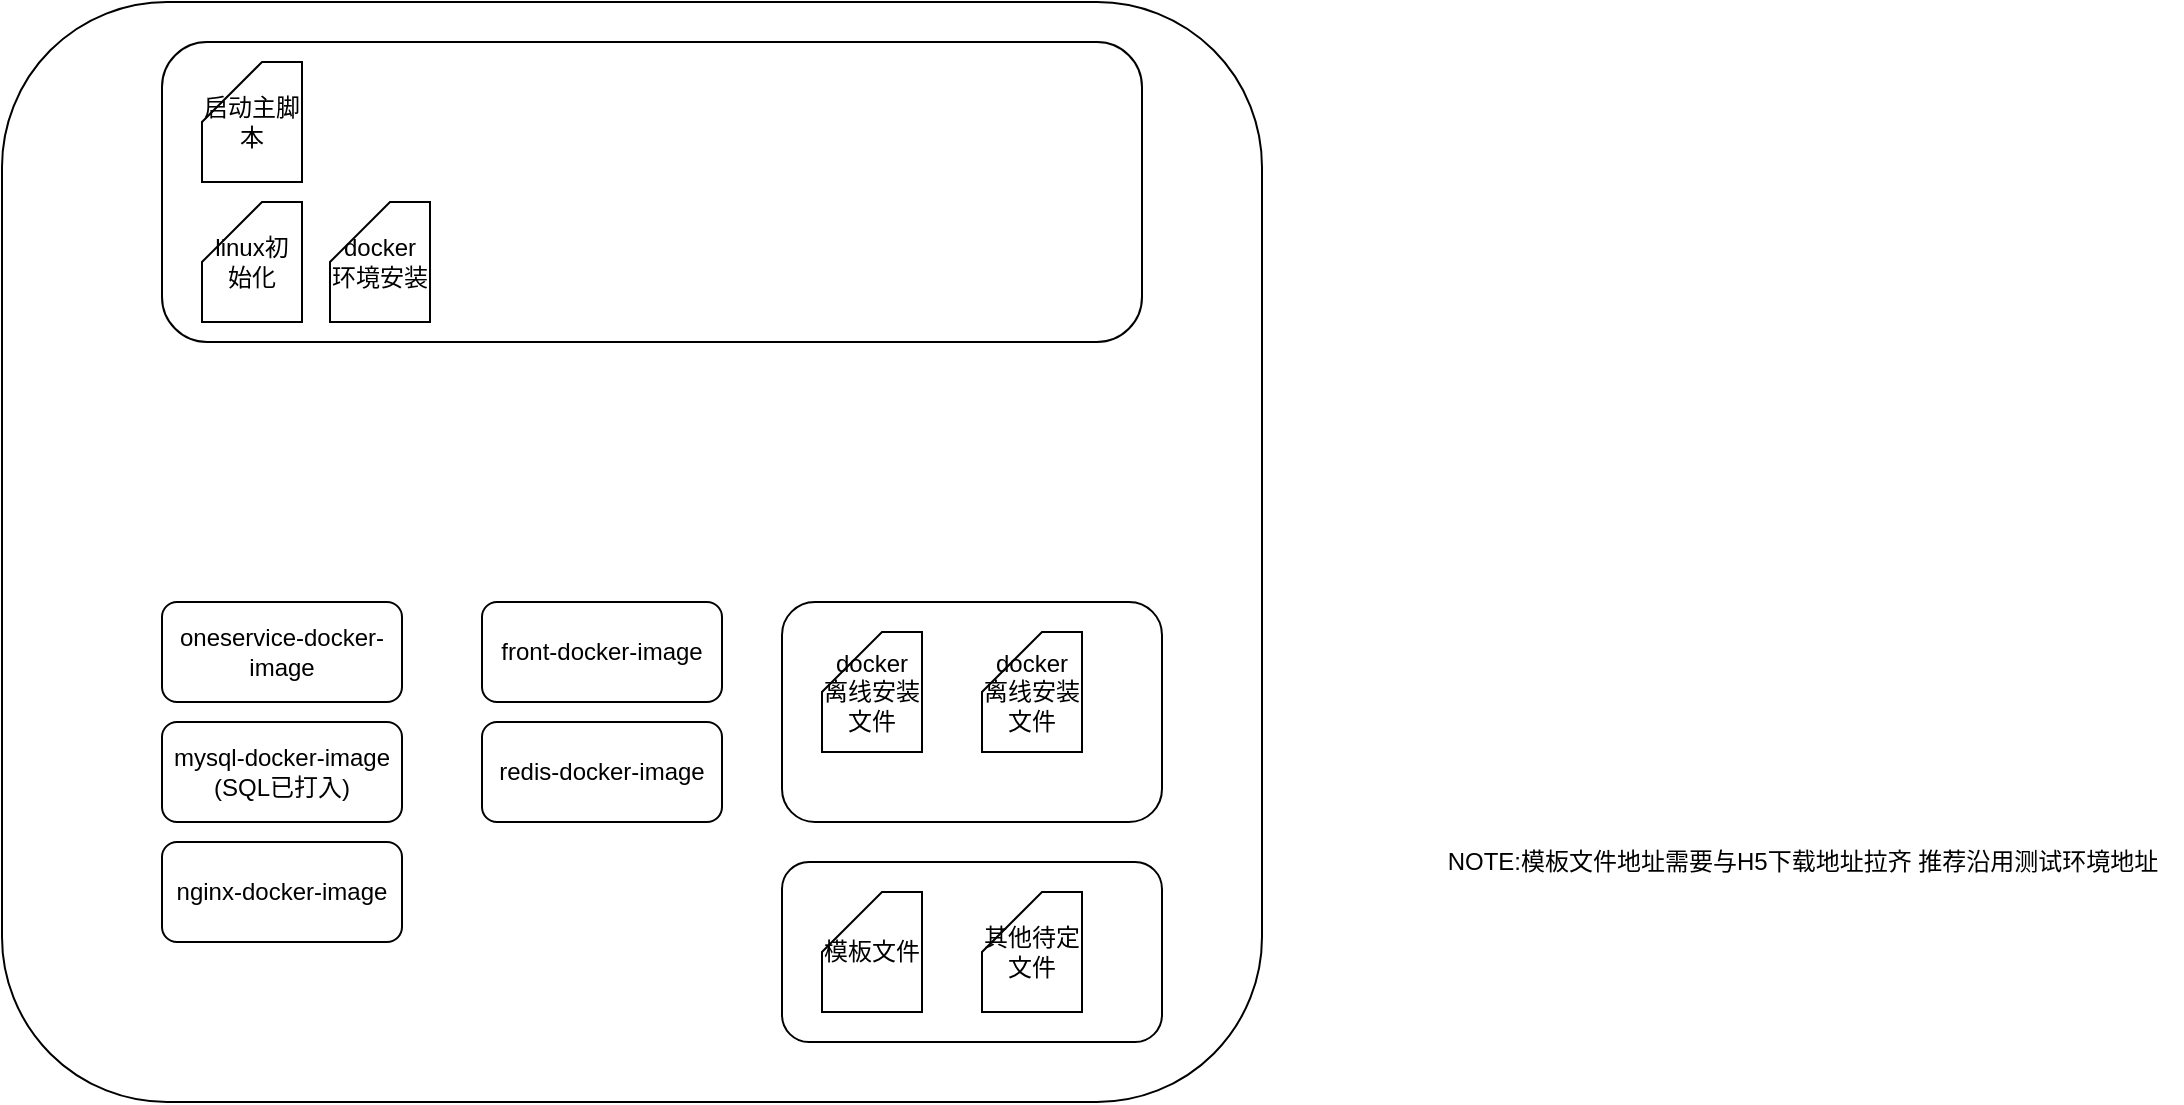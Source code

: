 <mxfile version="20.3.3" type="github">
  <diagram id="pVwXtiDufNC5i5--P-i6" name="第 1 页">
    <mxGraphModel dx="1422" dy="762" grid="1" gridSize="10" guides="1" tooltips="1" connect="1" arrows="1" fold="1" page="1" pageScale="1" pageWidth="827" pageHeight="1169" math="0" shadow="0">
      <root>
        <mxCell id="0" />
        <mxCell id="1" parent="0" />
        <mxCell id="5q8ZU8veqML_xea8ayxd-1" value="" style="rounded=1;whiteSpace=wrap;html=1;" vertex="1" parent="1">
          <mxGeometry x="130" y="190" width="630" height="550" as="geometry" />
        </mxCell>
        <mxCell id="5q8ZU8veqML_xea8ayxd-2" value="oneservice-docker-image" style="rounded=1;whiteSpace=wrap;html=1;" vertex="1" parent="1">
          <mxGeometry x="210" y="490" width="120" height="50" as="geometry" />
        </mxCell>
        <mxCell id="5q8ZU8veqML_xea8ayxd-3" value="front-docker-image" style="rounded=1;whiteSpace=wrap;html=1;" vertex="1" parent="1">
          <mxGeometry x="370" y="490" width="120" height="50" as="geometry" />
        </mxCell>
        <mxCell id="5q8ZU8veqML_xea8ayxd-4" value="mysql-docker-image&lt;br&gt;(SQL已打入)" style="rounded=1;whiteSpace=wrap;html=1;" vertex="1" parent="1">
          <mxGeometry x="210" y="550" width="120" height="50" as="geometry" />
        </mxCell>
        <mxCell id="5q8ZU8veqML_xea8ayxd-5" value="redis-docker-image" style="rounded=1;whiteSpace=wrap;html=1;" vertex="1" parent="1">
          <mxGeometry x="370" y="550" width="120" height="50" as="geometry" />
        </mxCell>
        <mxCell id="5q8ZU8veqML_xea8ayxd-7" value="" style="rounded=1;whiteSpace=wrap;html=1;" vertex="1" parent="1">
          <mxGeometry x="520" y="490" width="190" height="110" as="geometry" />
        </mxCell>
        <mxCell id="5q8ZU8veqML_xea8ayxd-8" value="docker离线安装文件" style="shape=card;whiteSpace=wrap;html=1;" vertex="1" parent="1">
          <mxGeometry x="540" y="505" width="50" height="60" as="geometry" />
        </mxCell>
        <mxCell id="5q8ZU8veqML_xea8ayxd-9" value="docker离线安装文件" style="shape=card;whiteSpace=wrap;html=1;" vertex="1" parent="1">
          <mxGeometry x="620" y="505" width="50" height="60" as="geometry" />
        </mxCell>
        <mxCell id="5q8ZU8veqML_xea8ayxd-10" value="" style="rounded=1;whiteSpace=wrap;html=1;" vertex="1" parent="1">
          <mxGeometry x="210" y="210" width="490" height="150" as="geometry" />
        </mxCell>
        <mxCell id="5q8ZU8veqML_xea8ayxd-11" value="启动主脚本" style="shape=card;whiteSpace=wrap;html=1;" vertex="1" parent="1">
          <mxGeometry x="230" y="220" width="50" height="60" as="geometry" />
        </mxCell>
        <mxCell id="5q8ZU8veqML_xea8ayxd-12" value="docker环境安装" style="shape=card;whiteSpace=wrap;html=1;" vertex="1" parent="1">
          <mxGeometry x="294" y="290" width="50" height="60" as="geometry" />
        </mxCell>
        <mxCell id="5q8ZU8veqML_xea8ayxd-13" value="linux初始化" style="shape=card;whiteSpace=wrap;html=1;" vertex="1" parent="1">
          <mxGeometry x="230" y="290" width="50" height="60" as="geometry" />
        </mxCell>
        <mxCell id="5q8ZU8veqML_xea8ayxd-15" value="" style="rounded=1;whiteSpace=wrap;html=1;" vertex="1" parent="1">
          <mxGeometry x="520" y="620" width="190" height="90" as="geometry" />
        </mxCell>
        <mxCell id="5q8ZU8veqML_xea8ayxd-16" value="模板文件" style="shape=card;whiteSpace=wrap;html=1;" vertex="1" parent="1">
          <mxGeometry x="540" y="635" width="50" height="60" as="geometry" />
        </mxCell>
        <mxCell id="5q8ZU8veqML_xea8ayxd-17" value="其他待定文件" style="shape=card;whiteSpace=wrap;html=1;" vertex="1" parent="1">
          <mxGeometry x="620" y="635" width="50" height="60" as="geometry" />
        </mxCell>
        <mxCell id="5q8ZU8veqML_xea8ayxd-18" value="nginx-docker-image" style="rounded=1;whiteSpace=wrap;html=1;" vertex="1" parent="1">
          <mxGeometry x="210" y="610" width="120" height="50" as="geometry" />
        </mxCell>
        <mxCell id="5q8ZU8veqML_xea8ayxd-19" value="NOTE:模板文件地址需要与H5下载地址拉齐 推荐沿用测试环境地址" style="text;html=1;align=center;verticalAlign=middle;resizable=0;points=[];autosize=1;strokeColor=none;fillColor=none;" vertex="1" parent="1">
          <mxGeometry x="840" y="605" width="380" height="30" as="geometry" />
        </mxCell>
      </root>
    </mxGraphModel>
  </diagram>
</mxfile>
